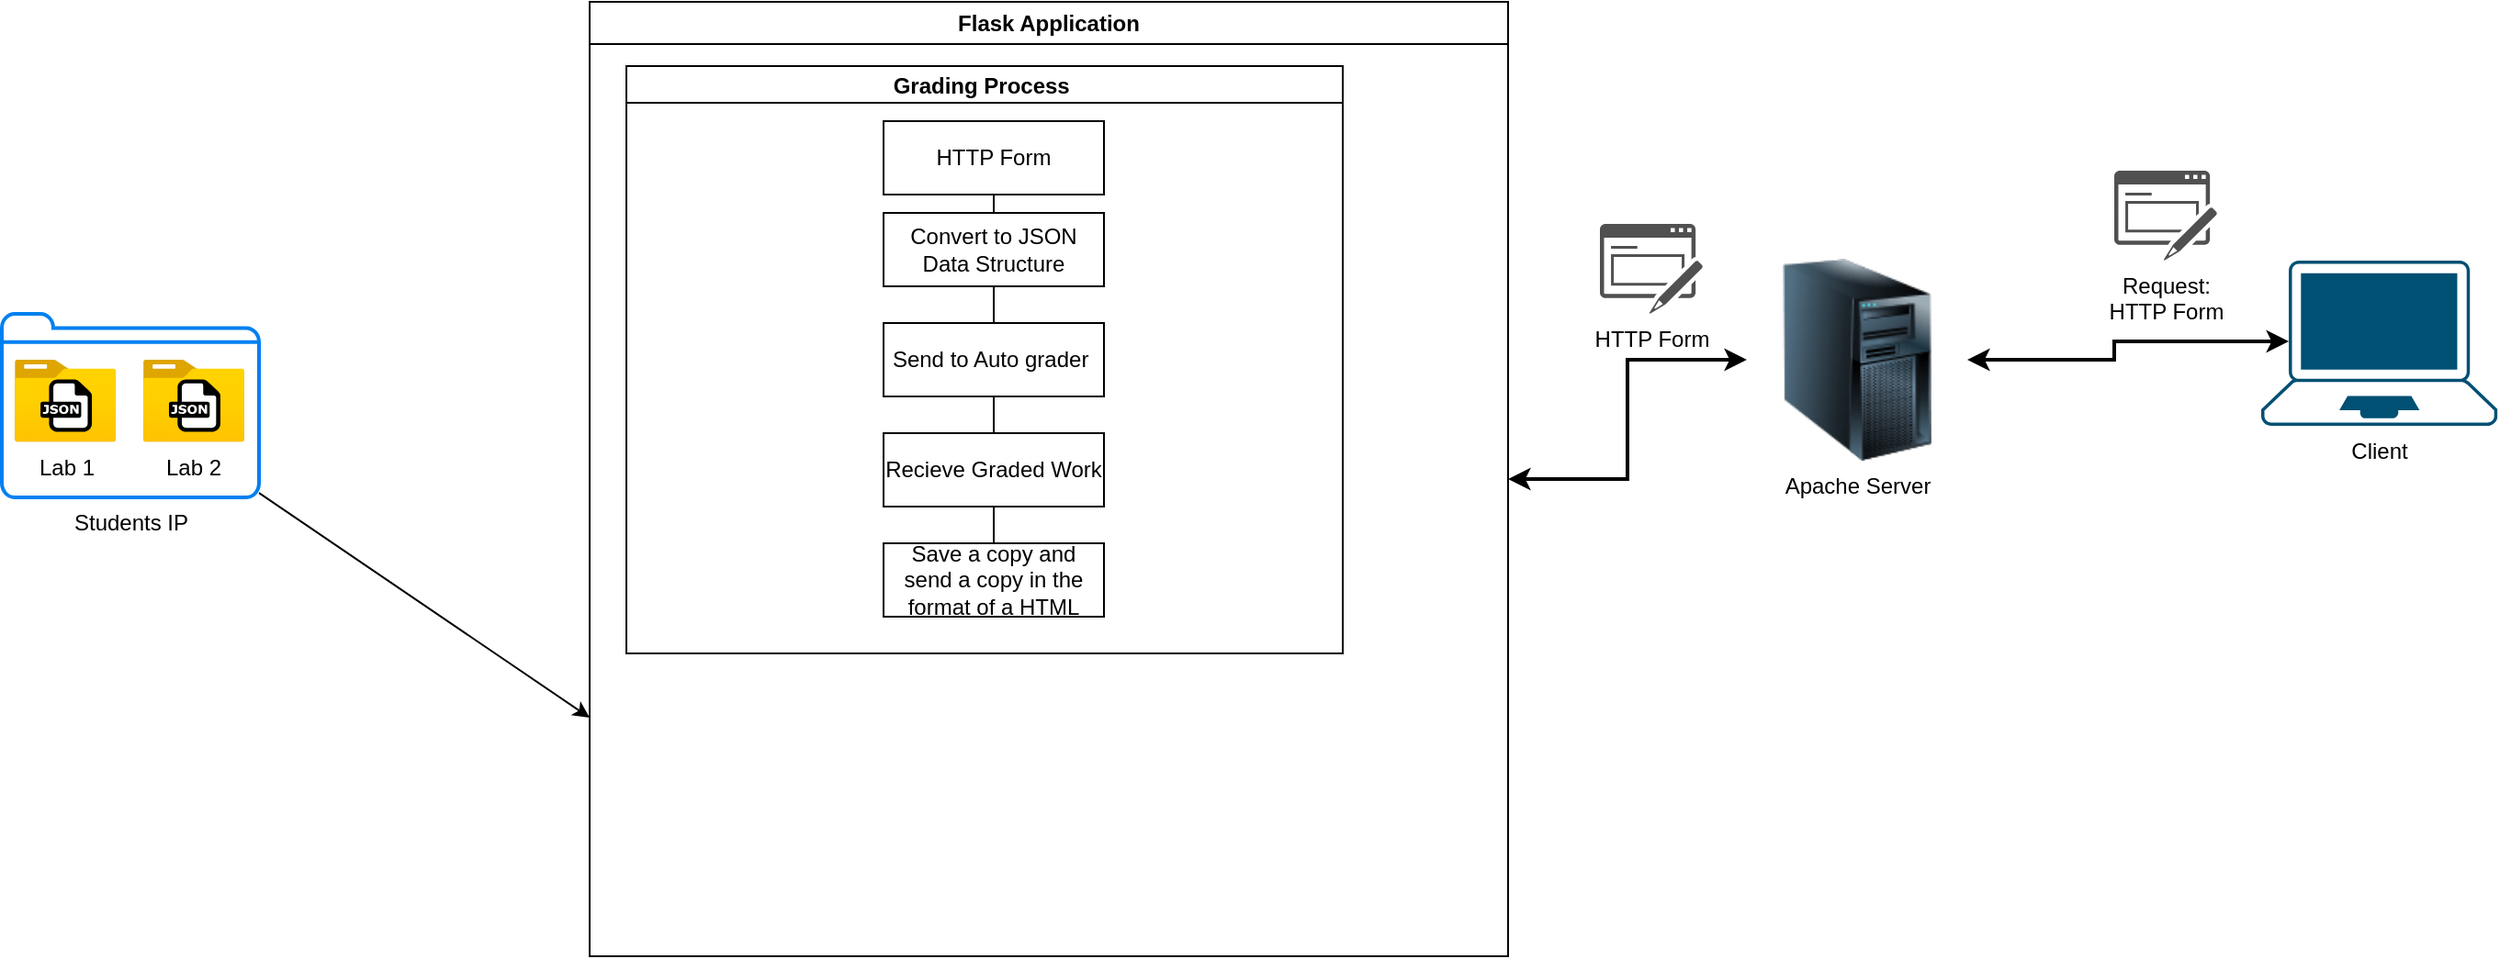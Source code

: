 <mxfile version="21.2.1" type="device" pages="2">
  <diagram name="User Interaction" id="6LaCzQk90LBXdGYaMm-u">
    <mxGraphModel dx="1434" dy="884" grid="1" gridSize="10" guides="1" tooltips="1" connect="1" arrows="1" fold="1" page="1" pageScale="1" pageWidth="850" pageHeight="1100" math="0" shadow="0">
      <root>
        <mxCell id="0" />
        <mxCell id="1" parent="0" />
        <mxCell id="Rc9e2fsNegEFXI3c5bzV-9" value="" style="group" parent="1" vertex="1" connectable="0">
          <mxGeometry x="20" y="340" width="140" height="100" as="geometry" />
        </mxCell>
        <mxCell id="Rc9e2fsNegEFXI3c5bzV-2" value="Students IP" style="html=1;verticalLabelPosition=bottom;align=center;labelBackgroundColor=#ffffff;verticalAlign=top;strokeWidth=2;strokeColor=#0080F0;shadow=0;dashed=0;shape=mxgraph.ios7.icons.folder;" parent="Rc9e2fsNegEFXI3c5bzV-9" vertex="1">
          <mxGeometry width="140" height="100" as="geometry" />
        </mxCell>
        <mxCell id="Rc9e2fsNegEFXI3c5bzV-4" value="Lab 1" style="image;aspect=fixed;html=1;points=[];align=center;fontSize=12;image=img/lib/azure2/general/Folder_Blank.svg;" parent="Rc9e2fsNegEFXI3c5bzV-9" vertex="1">
          <mxGeometry x="7" y="25" width="55.062" height="44.688" as="geometry" />
        </mxCell>
        <mxCell id="Rc9e2fsNegEFXI3c5bzV-5" value="Lab 2" style="image;aspect=fixed;html=1;points=[];align=center;fontSize=12;image=img/lib/azure2/general/Folder_Blank.svg;" parent="Rc9e2fsNegEFXI3c5bzV-9" vertex="1">
          <mxGeometry x="76.937" y="25" width="55.062" height="44.688" as="geometry" />
        </mxCell>
        <mxCell id="Rc9e2fsNegEFXI3c5bzV-6" value="" style="dashed=0;outlineConnect=0;html=1;align=center;labelPosition=center;verticalLabelPosition=bottom;verticalAlign=top;shape=mxgraph.weblogos.json" parent="Rc9e2fsNegEFXI3c5bzV-9" vertex="1">
          <mxGeometry x="21.035" y="35.714" width="28" height="28.571" as="geometry" />
        </mxCell>
        <mxCell id="Rc9e2fsNegEFXI3c5bzV-1" value="" style="dashed=0;outlineConnect=0;html=1;align=center;labelPosition=center;verticalLabelPosition=bottom;verticalAlign=top;shape=mxgraph.weblogos.json" parent="Rc9e2fsNegEFXI3c5bzV-9" vertex="1">
          <mxGeometry x="90.972" y="35.714" width="28" height="28.571" as="geometry" />
        </mxCell>
        <mxCell id="Rc9e2fsNegEFXI3c5bzV-10" value="Flask Application" style="swimlane;whiteSpace=wrap;html=1;" parent="1" vertex="1">
          <mxGeometry x="340" y="170" width="500" height="520" as="geometry" />
        </mxCell>
        <mxCell id="Rc9e2fsNegEFXI3c5bzV-39" value="Grading Process " style="swimlane;startSize=20;horizontal=1;containerType=tree;" parent="Rc9e2fsNegEFXI3c5bzV-10" vertex="1">
          <mxGeometry x="20" y="35" width="390" height="320" as="geometry">
            <mxRectangle x="40" y="60" width="140" height="30" as="alternateBounds" />
          </mxGeometry>
        </mxCell>
        <mxCell id="Rc9e2fsNegEFXI3c5bzV-40" value="" style="edgeStyle=elbowEdgeStyle;elbow=vertical;sourcePerimeterSpacing=0;targetPerimeterSpacing=0;startArrow=none;endArrow=none;rounded=0;curved=0;" parent="Rc9e2fsNegEFXI3c5bzV-39" source="Rc9e2fsNegEFXI3c5bzV-41" target="Rc9e2fsNegEFXI3c5bzV-42" edge="1">
          <mxGeometry relative="1" as="geometry" />
        </mxCell>
        <mxCell id="Rc9e2fsNegEFXI3c5bzV-41" value="HTTP Form" style="whiteSpace=wrap;html=1;treeFolding=1;treeMoving=1;newEdgeStyle={&quot;edgeStyle&quot;:&quot;elbowEdgeStyle&quot;,&quot;startArrow&quot;:&quot;none&quot;,&quot;endArrow&quot;:&quot;none&quot;};" parent="Rc9e2fsNegEFXI3c5bzV-39" vertex="1">
          <mxGeometry x="140" y="30" width="120" height="40" as="geometry" />
        </mxCell>
        <mxCell id="Rc9e2fsNegEFXI3c5bzV-42" value="Convert to JSON&lt;br&gt;Data Structure" style="whiteSpace=wrap;html=1;treeFolding=1;treeMoving=1;newEdgeStyle={&quot;edgeStyle&quot;:&quot;elbowEdgeStyle&quot;,&quot;startArrow&quot;:&quot;none&quot;,&quot;endArrow&quot;:&quot;none&quot;};" parent="Rc9e2fsNegEFXI3c5bzV-39" vertex="1">
          <mxGeometry x="140" y="80" width="120" height="40" as="geometry" />
        </mxCell>
        <mxCell id="Rc9e2fsNegEFXI3c5bzV-44" style="edgeStyle=elbowEdgeStyle;rounded=0;orthogonalLoop=1;jettySize=auto;html=1;startArrow=none;endArrow=none;entryX=0.5;entryY=1;entryDx=0;entryDy=0;" parent="Rc9e2fsNegEFXI3c5bzV-39" source="Rc9e2fsNegEFXI3c5bzV-43" target="Rc9e2fsNegEFXI3c5bzV-42" edge="1">
          <mxGeometry relative="1" as="geometry" />
        </mxCell>
        <mxCell id="Rc9e2fsNegEFXI3c5bzV-43" value="Send to Auto grader&amp;nbsp;" style="whiteSpace=wrap;html=1;treeFolding=1;treeMoving=1;newEdgeStyle={&quot;edgeStyle&quot;:&quot;elbowEdgeStyle&quot;,&quot;startArrow&quot;:&quot;none&quot;,&quot;endArrow&quot;:&quot;none&quot;};" parent="Rc9e2fsNegEFXI3c5bzV-39" vertex="1">
          <mxGeometry x="140" y="140" width="120" height="40" as="geometry" />
        </mxCell>
        <mxCell id="Rc9e2fsNegEFXI3c5bzV-46" style="edgeStyle=elbowEdgeStyle;rounded=0;orthogonalLoop=1;jettySize=auto;html=1;startArrow=none;endArrow=none;entryX=0.5;entryY=1;entryDx=0;entryDy=0;" parent="Rc9e2fsNegEFXI3c5bzV-39" source="Rc9e2fsNegEFXI3c5bzV-45" target="Rc9e2fsNegEFXI3c5bzV-43" edge="1">
          <mxGeometry relative="1" as="geometry" />
        </mxCell>
        <mxCell id="Rc9e2fsNegEFXI3c5bzV-56" style="edgeStyle=elbowEdgeStyle;rounded=0;orthogonalLoop=1;jettySize=auto;html=1;startArrow=none;endArrow=none;exitX=0.5;exitY=1;exitDx=0;exitDy=0;entryX=0.5;entryY=0;entryDx=0;entryDy=0;" parent="Rc9e2fsNegEFXI3c5bzV-39" source="Rc9e2fsNegEFXI3c5bzV-45" target="Rc9e2fsNegEFXI3c5bzV-55" edge="1">
          <mxGeometry relative="1" as="geometry" />
        </mxCell>
        <mxCell id="Rc9e2fsNegEFXI3c5bzV-45" value="Recieve Graded Work" style="whiteSpace=wrap;html=1;treeFolding=1;treeMoving=1;newEdgeStyle={&quot;edgeStyle&quot;:&quot;elbowEdgeStyle&quot;,&quot;startArrow&quot;:&quot;none&quot;,&quot;endArrow&quot;:&quot;none&quot;};" parent="Rc9e2fsNegEFXI3c5bzV-39" vertex="1">
          <mxGeometry x="140" y="200" width="120" height="40" as="geometry" />
        </mxCell>
        <mxCell id="Rc9e2fsNegEFXI3c5bzV-55" value="Save a copy and send a copy in the format of a HTML" style="whiteSpace=wrap;html=1;treeFolding=1;treeMoving=1;newEdgeStyle={&quot;edgeStyle&quot;:&quot;elbowEdgeStyle&quot;,&quot;startArrow&quot;:&quot;none&quot;,&quot;endArrow&quot;:&quot;none&quot;};" parent="Rc9e2fsNegEFXI3c5bzV-39" vertex="1">
          <mxGeometry x="140" y="260" width="120" height="40" as="geometry" />
        </mxCell>
        <mxCell id="Rc9e2fsNegEFXI3c5bzV-11" value="" style="endArrow=classic;html=1;rounded=0;entryX=0;entryY=0.75;entryDx=0;entryDy=0;" parent="1" source="Rc9e2fsNegEFXI3c5bzV-2" target="Rc9e2fsNegEFXI3c5bzV-10" edge="1">
          <mxGeometry relative="1" as="geometry">
            <mxPoint x="50" y="510" as="sourcePoint" />
            <mxPoint x="250" y="460" as="targetPoint" />
          </mxGeometry>
        </mxCell>
        <mxCell id="Rc9e2fsNegEFXI3c5bzV-22" value="Client" style="points=[[0.13,0.02,0],[0.5,0,0],[0.87,0.02,0],[0.885,0.4,0],[0.985,0.985,0],[0.5,1,0],[0.015,0.985,0],[0.115,0.4,0]];verticalLabelPosition=bottom;sketch=0;html=1;verticalAlign=top;aspect=fixed;align=center;pointerEvents=1;shape=mxgraph.cisco19.laptop;fillColor=#005073;strokeColor=none;" parent="1" vertex="1">
          <mxGeometry x="1250" y="311" width="128.57" height="90" as="geometry" />
        </mxCell>
        <mxCell id="Rc9e2fsNegEFXI3c5bzV-25" style="edgeStyle=orthogonalEdgeStyle;rounded=0;orthogonalLoop=1;jettySize=auto;html=1;entryX=0.117;entryY=0.489;entryDx=0;entryDy=0;entryPerimeter=0;startArrow=classic;startFill=1;strokeWidth=2;" parent="1" source="Rc9e2fsNegEFXI3c5bzV-24" target="Rc9e2fsNegEFXI3c5bzV-22" edge="1">
          <mxGeometry relative="1" as="geometry" />
        </mxCell>
        <mxCell id="Rc9e2fsNegEFXI3c5bzV-28" style="edgeStyle=orthogonalEdgeStyle;rounded=0;orthogonalLoop=1;jettySize=auto;html=1;startArrow=classic;startFill=1;strokeWidth=2;entryX=1;entryY=0.5;entryDx=0;entryDy=0;" parent="1" source="Rc9e2fsNegEFXI3c5bzV-24" target="Rc9e2fsNegEFXI3c5bzV-10" edge="1">
          <mxGeometry relative="1" as="geometry">
            <mxPoint x="660" y="355" as="targetPoint" />
          </mxGeometry>
        </mxCell>
        <mxCell id="Rc9e2fsNegEFXI3c5bzV-24" value="Apache Server" style="image;html=1;image=img/lib/clip_art/computers/Server_Tower_128x128.png" parent="1" vertex="1">
          <mxGeometry x="970" y="310" width="120" height="110" as="geometry" />
        </mxCell>
        <mxCell id="Rc9e2fsNegEFXI3c5bzV-26" value="Request:&lt;br&gt;HTTP Form" style="sketch=0;pointerEvents=1;shadow=0;dashed=0;html=1;strokeColor=none;fillColor=#505050;labelPosition=center;verticalLabelPosition=bottom;verticalAlign=top;outlineConnect=0;align=center;shape=mxgraph.office.concepts.form;" parent="1" vertex="1">
          <mxGeometry x="1170" y="262" width="56" height="49" as="geometry" />
        </mxCell>
        <mxCell id="Rc9e2fsNegEFXI3c5bzV-29" value="HTTP Form" style="sketch=0;pointerEvents=1;shadow=0;dashed=0;html=1;strokeColor=none;fillColor=#505050;labelPosition=center;verticalLabelPosition=bottom;verticalAlign=top;outlineConnect=0;align=center;shape=mxgraph.office.concepts.form;" parent="1" vertex="1">
          <mxGeometry x="890" y="291" width="56" height="49" as="geometry" />
        </mxCell>
      </root>
    </mxGraphModel>
  </diagram>
  <diagram id="QC1RHyj5qtEChJFjb7YU" name="Improved Web app">
    <mxGraphModel dx="1434" dy="884" grid="1" gridSize="10" guides="1" tooltips="1" connect="1" arrows="1" fold="1" page="1" pageScale="1" pageWidth="850" pageHeight="1100" math="0" shadow="0">
      <root>
        <mxCell id="0" />
        <mxCell id="1" parent="0" />
        <mxCell id="nyrGV9OCwUCzK5CcdMiI-1" style="edgeStyle=orthogonalEdgeStyle;rounded=0;orthogonalLoop=1;jettySize=auto;html=1;startArrow=classic;startFill=1;strokeWidth=2;" parent="1" source="9S1n1BwuGtUhT5mi87ii-1" target="nyrGV9OCwUCzK5CcdMiI-2" edge="1">
          <mxGeometry relative="1" as="geometry">
            <mxPoint x="111" y="440" as="targetPoint" />
          </mxGeometry>
        </mxCell>
        <mxCell id="9S1n1BwuGtUhT5mi87ii-1" value="Students Data" style="image;sketch=0;aspect=fixed;html=1;points=[];align=center;fontSize=12;image=img/lib/mscae/Azure_Database_for_PostgreSQL_servers.svg;" parent="1" vertex="1">
          <mxGeometry x="62" y="600" width="98.8" height="130" as="geometry" />
        </mxCell>
        <mxCell id="sr8aPnEU9o4w4jRrMHD5-25" style="edgeStyle=orthogonalEdgeStyle;rounded=0;orthogonalLoop=1;jettySize=auto;html=1;startArrow=classic;startFill=1;strokeWidth=2;" parent="1" source="nyrGV9OCwUCzK5CcdMiI-2" edge="1">
          <mxGeometry relative="1" as="geometry">
            <mxPoint x="330" y="419" as="targetPoint" />
          </mxGeometry>
        </mxCell>
        <mxCell id="nyrGV9OCwUCzK5CcdMiI-2" value="Database Driver" style="sketch=0;points=[[0,0,0],[0.25,0,0],[0.5,0,0],[0.75,0,0],[1,0,0],[0,1,0],[0.25,1,0],[0.5,1,0],[0.75,1,0],[1,1,0],[0,0.25,0],[0,0.5,0],[0,0.75,0],[1,0.25,0],[1,0.5,0],[1,0.75,0]];outlineConnect=0;fontColor=#232F3E;gradientColor=#FF4F8B;gradientDirection=north;fillColor=#BC1356;strokeColor=#ffffff;dashed=0;verticalLabelPosition=top;verticalAlign=bottom;align=center;html=1;fontSize=12;fontStyle=0;aspect=fixed;shape=mxgraph.aws4.resourceIcon;resIcon=mxgraph.aws4.api_gateway;labelPosition=center;" parent="1" vertex="1">
          <mxGeometry x="72.4" y="380" width="78" height="78" as="geometry" />
        </mxCell>
        <mxCell id="C4jbipNsVWO7rgoA-4gm-11" style="edgeStyle=orthogonalEdgeStyle;rounded=0;orthogonalLoop=1;jettySize=auto;html=1;startArrow=classic;startFill=1;" edge="1" parent="1" source="XjsBtYrEh_baplw2_p1U-1">
          <mxGeometry relative="1" as="geometry">
            <mxPoint x="810" y="415" as="targetPoint" />
          </mxGeometry>
        </mxCell>
        <mxCell id="XjsBtYrEh_baplw2_p1U-1" value="Nginx Server" style="image;html=1;image=img/lib/clip_art/computers/Server_Tower_128x128.png" parent="1" vertex="1">
          <mxGeometry x="890" y="360" width="120" height="110" as="geometry" />
        </mxCell>
        <mxCell id="sr8aPnEU9o4w4jRrMHD5-1" value="Flask Application" style="swimlane;whiteSpace=wrap;html=1;" parent="1" vertex="1">
          <mxGeometry x="330" y="180" width="480" height="460" as="geometry" />
        </mxCell>
        <mxCell id="sr8aPnEU9o4w4jRrMHD5-2" value="Grading Process " style="swimlane;startSize=20;horizontal=1;containerType=tree;" parent="sr8aPnEU9o4w4jRrMHD5-1" vertex="1" collapsed="1">
          <mxGeometry x="50" y="70" width="140" height="30" as="geometry">
            <mxRectangle x="60" y="70" width="390" height="320" as="alternateBounds" />
          </mxGeometry>
        </mxCell>
        <mxCell id="sr8aPnEU9o4w4jRrMHD5-3" value="" style="edgeStyle=elbowEdgeStyle;elbow=vertical;sourcePerimeterSpacing=0;targetPerimeterSpacing=0;startArrow=none;endArrow=none;rounded=0;curved=0;" parent="sr8aPnEU9o4w4jRrMHD5-2" source="sr8aPnEU9o4w4jRrMHD5-4" target="sr8aPnEU9o4w4jRrMHD5-5" edge="1">
          <mxGeometry relative="1" as="geometry" />
        </mxCell>
        <mxCell id="sr8aPnEU9o4w4jRrMHD5-4" value="HTTP Form" style="whiteSpace=wrap;html=1;treeFolding=1;treeMoving=1;newEdgeStyle={&quot;edgeStyle&quot;:&quot;elbowEdgeStyle&quot;,&quot;startArrow&quot;:&quot;none&quot;,&quot;endArrow&quot;:&quot;none&quot;};" parent="sr8aPnEU9o4w4jRrMHD5-2" vertex="1">
          <mxGeometry x="140" y="30" width="120" height="40" as="geometry" />
        </mxCell>
        <mxCell id="sr8aPnEU9o4w4jRrMHD5-5" value="Convert to JSON&lt;br&gt;Data Structure" style="whiteSpace=wrap;html=1;treeFolding=1;treeMoving=1;newEdgeStyle={&quot;edgeStyle&quot;:&quot;elbowEdgeStyle&quot;,&quot;startArrow&quot;:&quot;none&quot;,&quot;endArrow&quot;:&quot;none&quot;};" parent="sr8aPnEU9o4w4jRrMHD5-2" vertex="1">
          <mxGeometry x="140" y="80" width="120" height="40" as="geometry" />
        </mxCell>
        <mxCell id="sr8aPnEU9o4w4jRrMHD5-6" style="edgeStyle=elbowEdgeStyle;rounded=0;orthogonalLoop=1;jettySize=auto;html=1;startArrow=none;endArrow=none;entryX=0.5;entryY=1;entryDx=0;entryDy=0;" parent="sr8aPnEU9o4w4jRrMHD5-2" source="sr8aPnEU9o4w4jRrMHD5-7" target="sr8aPnEU9o4w4jRrMHD5-5" edge="1">
          <mxGeometry relative="1" as="geometry" />
        </mxCell>
        <mxCell id="sr8aPnEU9o4w4jRrMHD5-7" value="Send to Auto grader&amp;nbsp;" style="whiteSpace=wrap;html=1;treeFolding=1;treeMoving=1;newEdgeStyle={&quot;edgeStyle&quot;:&quot;elbowEdgeStyle&quot;,&quot;startArrow&quot;:&quot;none&quot;,&quot;endArrow&quot;:&quot;none&quot;};" parent="sr8aPnEU9o4w4jRrMHD5-2" vertex="1">
          <mxGeometry x="140" y="140" width="120" height="40" as="geometry" />
        </mxCell>
        <mxCell id="sr8aPnEU9o4w4jRrMHD5-8" style="edgeStyle=elbowEdgeStyle;rounded=0;orthogonalLoop=1;jettySize=auto;html=1;startArrow=none;endArrow=none;entryX=0.5;entryY=1;entryDx=0;entryDy=0;" parent="sr8aPnEU9o4w4jRrMHD5-2" source="sr8aPnEU9o4w4jRrMHD5-10" target="sr8aPnEU9o4w4jRrMHD5-7" edge="1">
          <mxGeometry relative="1" as="geometry" />
        </mxCell>
        <mxCell id="sr8aPnEU9o4w4jRrMHD5-9" style="edgeStyle=elbowEdgeStyle;rounded=0;orthogonalLoop=1;jettySize=auto;html=1;startArrow=none;endArrow=none;exitX=0.5;exitY=1;exitDx=0;exitDy=0;entryX=0.5;entryY=0;entryDx=0;entryDy=0;" parent="sr8aPnEU9o4w4jRrMHD5-2" source="sr8aPnEU9o4w4jRrMHD5-10" target="sr8aPnEU9o4w4jRrMHD5-11" edge="1">
          <mxGeometry relative="1" as="geometry" />
        </mxCell>
        <mxCell id="sr8aPnEU9o4w4jRrMHD5-10" value="Recieve Graded Work" style="whiteSpace=wrap;html=1;treeFolding=1;treeMoving=1;newEdgeStyle={&quot;edgeStyle&quot;:&quot;elbowEdgeStyle&quot;,&quot;startArrow&quot;:&quot;none&quot;,&quot;endArrow&quot;:&quot;none&quot;};" parent="sr8aPnEU9o4w4jRrMHD5-2" vertex="1">
          <mxGeometry x="140" y="200" width="120" height="40" as="geometry" />
        </mxCell>
        <mxCell id="sr8aPnEU9o4w4jRrMHD5-11" value="Save a copy and send a copy in the format of a HTML" style="whiteSpace=wrap;html=1;treeFolding=1;treeMoving=1;newEdgeStyle={&quot;edgeStyle&quot;:&quot;elbowEdgeStyle&quot;,&quot;startArrow&quot;:&quot;none&quot;,&quot;endArrow&quot;:&quot;none&quot;};" parent="sr8aPnEU9o4w4jRrMHD5-2" vertex="1">
          <mxGeometry x="140" y="260" width="120" height="40" as="geometry" />
        </mxCell>
        <mxCell id="C4jbipNsVWO7rgoA-4gm-1" value="Admin Page" style="swimlane;startSize=20;horizontal=1;containerType=tree;" vertex="1" collapsed="1" parent="sr8aPnEU9o4w4jRrMHD5-1">
          <mxGeometry x="50" y="130" width="140" height="30" as="geometry">
            <mxRectangle x="50" y="140" width="390" height="320" as="alternateBounds" />
          </mxGeometry>
        </mxCell>
        <mxCell id="C4jbipNsVWO7rgoA-4gm-2" value="" style="edgeStyle=elbowEdgeStyle;elbow=vertical;sourcePerimeterSpacing=0;targetPerimeterSpacing=0;startArrow=none;endArrow=none;rounded=0;curved=0;" edge="1" parent="C4jbipNsVWO7rgoA-4gm-1" source="C4jbipNsVWO7rgoA-4gm-3" target="C4jbipNsVWO7rgoA-4gm-4">
          <mxGeometry relative="1" as="geometry" />
        </mxCell>
        <mxCell id="C4jbipNsVWO7rgoA-4gm-3" value="HTTP Form" style="whiteSpace=wrap;html=1;treeFolding=1;treeMoving=1;newEdgeStyle={&quot;edgeStyle&quot;:&quot;elbowEdgeStyle&quot;,&quot;startArrow&quot;:&quot;none&quot;,&quot;endArrow&quot;:&quot;none&quot;};" vertex="1" parent="C4jbipNsVWO7rgoA-4gm-1">
          <mxGeometry x="140" y="30" width="120" height="40" as="geometry" />
        </mxCell>
        <mxCell id="C4jbipNsVWO7rgoA-4gm-4" value="Convert to JSON&lt;br&gt;Data Structure" style="whiteSpace=wrap;html=1;treeFolding=1;treeMoving=1;newEdgeStyle={&quot;edgeStyle&quot;:&quot;elbowEdgeStyle&quot;,&quot;startArrow&quot;:&quot;none&quot;,&quot;endArrow&quot;:&quot;none&quot;};" vertex="1" parent="C4jbipNsVWO7rgoA-4gm-1">
          <mxGeometry x="140" y="80" width="120" height="40" as="geometry" />
        </mxCell>
        <mxCell id="C4jbipNsVWO7rgoA-4gm-5" style="edgeStyle=elbowEdgeStyle;rounded=0;orthogonalLoop=1;jettySize=auto;html=1;startArrow=none;endArrow=none;entryX=0.5;entryY=1;entryDx=0;entryDy=0;" edge="1" parent="C4jbipNsVWO7rgoA-4gm-1" source="C4jbipNsVWO7rgoA-4gm-6" target="C4jbipNsVWO7rgoA-4gm-4">
          <mxGeometry relative="1" as="geometry" />
        </mxCell>
        <mxCell id="C4jbipNsVWO7rgoA-4gm-6" value="Send to Auto grader&amp;nbsp;" style="whiteSpace=wrap;html=1;treeFolding=1;treeMoving=1;newEdgeStyle={&quot;edgeStyle&quot;:&quot;elbowEdgeStyle&quot;,&quot;startArrow&quot;:&quot;none&quot;,&quot;endArrow&quot;:&quot;none&quot;};" vertex="1" parent="C4jbipNsVWO7rgoA-4gm-1">
          <mxGeometry x="140" y="140" width="120" height="40" as="geometry" />
        </mxCell>
        <mxCell id="C4jbipNsVWO7rgoA-4gm-7" style="edgeStyle=elbowEdgeStyle;rounded=0;orthogonalLoop=1;jettySize=auto;html=1;startArrow=none;endArrow=none;entryX=0.5;entryY=1;entryDx=0;entryDy=0;" edge="1" parent="C4jbipNsVWO7rgoA-4gm-1" source="C4jbipNsVWO7rgoA-4gm-9" target="C4jbipNsVWO7rgoA-4gm-6">
          <mxGeometry relative="1" as="geometry" />
        </mxCell>
        <mxCell id="C4jbipNsVWO7rgoA-4gm-8" style="edgeStyle=elbowEdgeStyle;rounded=0;orthogonalLoop=1;jettySize=auto;html=1;startArrow=none;endArrow=none;exitX=0.5;exitY=1;exitDx=0;exitDy=0;entryX=0.5;entryY=0;entryDx=0;entryDy=0;" edge="1" parent="C4jbipNsVWO7rgoA-4gm-1" source="C4jbipNsVWO7rgoA-4gm-9" target="C4jbipNsVWO7rgoA-4gm-10">
          <mxGeometry relative="1" as="geometry" />
        </mxCell>
        <mxCell id="C4jbipNsVWO7rgoA-4gm-9" value="Recieve Graded Work" style="whiteSpace=wrap;html=1;treeFolding=1;treeMoving=1;newEdgeStyle={&quot;edgeStyle&quot;:&quot;elbowEdgeStyle&quot;,&quot;startArrow&quot;:&quot;none&quot;,&quot;endArrow&quot;:&quot;none&quot;};" vertex="1" parent="C4jbipNsVWO7rgoA-4gm-1">
          <mxGeometry x="140" y="200" width="120" height="40" as="geometry" />
        </mxCell>
        <mxCell id="C4jbipNsVWO7rgoA-4gm-10" value="Save a copy and send a copy in the format of a HTML" style="whiteSpace=wrap;html=1;treeFolding=1;treeMoving=1;newEdgeStyle={&quot;edgeStyle&quot;:&quot;elbowEdgeStyle&quot;,&quot;startArrow&quot;:&quot;none&quot;,&quot;endArrow&quot;:&quot;none&quot;};" vertex="1" parent="C4jbipNsVWO7rgoA-4gm-1">
          <mxGeometry x="140" y="260" width="120" height="40" as="geometry" />
        </mxCell>
      </root>
    </mxGraphModel>
  </diagram>
</mxfile>
